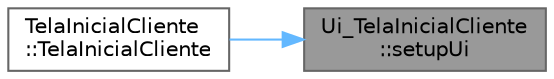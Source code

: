 digraph "Ui_TelaInicialCliente::setupUi"
{
 // LATEX_PDF_SIZE
  bgcolor="transparent";
  edge [fontname=Helvetica,fontsize=10,labelfontname=Helvetica,labelfontsize=10];
  node [fontname=Helvetica,fontsize=10,shape=box,height=0.2,width=0.4];
  rankdir="RL";
  Node1 [id="Node000001",label="Ui_TelaInicialCliente\l::setupUi",height=0.2,width=0.4,color="gray40", fillcolor="grey60", style="filled", fontcolor="black",tooltip=" "];
  Node1 -> Node2 [id="edge1_Node000001_Node000002",dir="back",color="steelblue1",style="solid",tooltip=" "];
  Node2 [id="Node000002",label="TelaInicialCliente\l::TelaInicialCliente",height=0.2,width=0.4,color="grey40", fillcolor="white", style="filled",URL="$class_tela_inicial_cliente.html#a0776254714f6fc47eb64bab59229813a",tooltip=" "];
}
